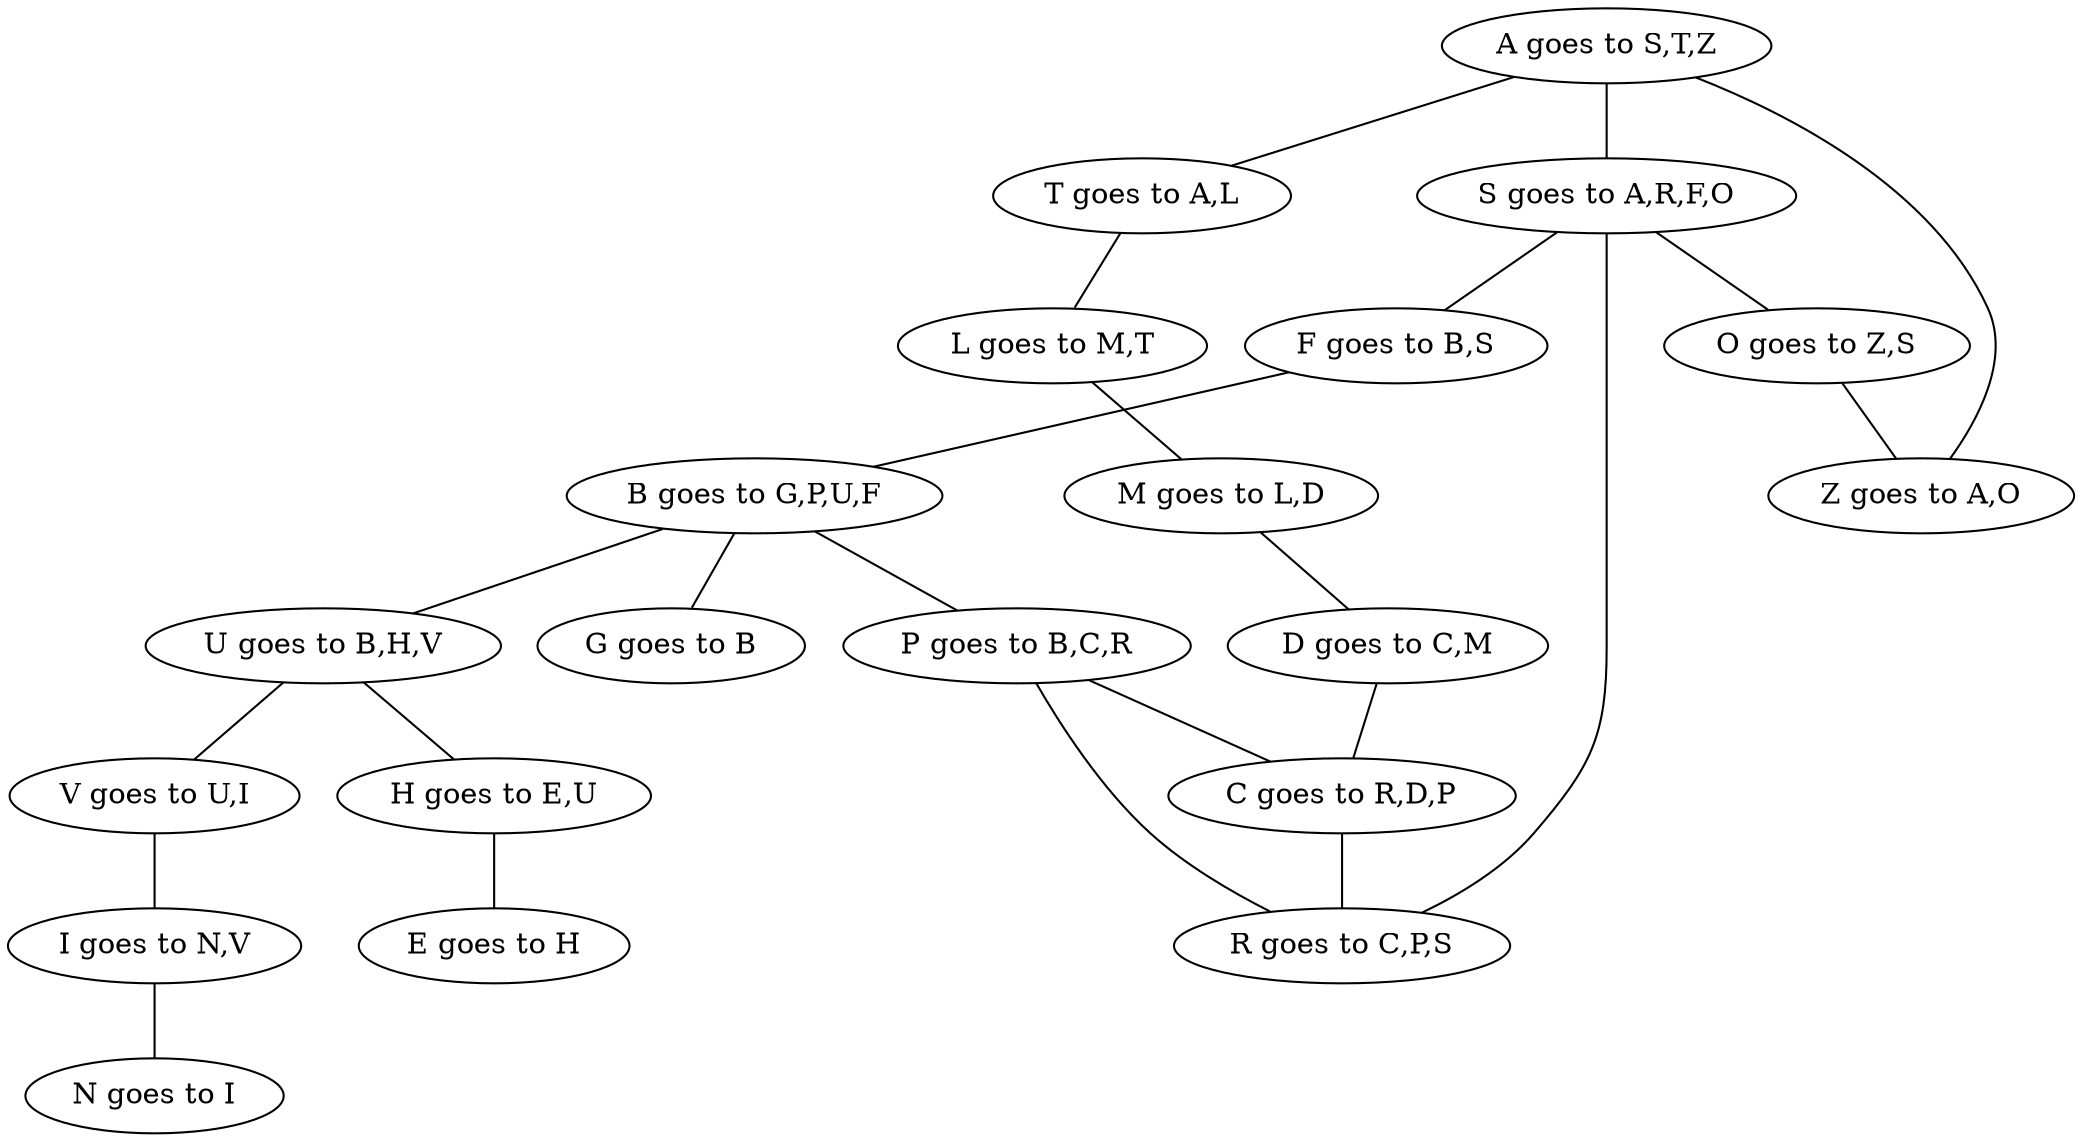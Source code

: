 # Generate image with:
#
#     neato -Tpng -o week6-graph.png week6-graph.dot

graph {
	graph [dpi=150]
	edge [len=1.8]

	A [label="A goes to S,T,Z"]
	B [label="B goes to G,P,U,F"]
	C [label="C goes to R,D,P"]
	D [label="D goes to C,M"]
	E [label="E goes to H"]
	F [label="F goes to B,S"]
	G [label="G goes to B"]
	H [label="H goes to E,U"]
	I [label="I goes to N,V"]
	L [label="L goes to M,T"]
	M [label="M goes to L,D"]
	N [label="N goes to I"]
	O [label="O goes to Z,S"]
	P [label="P goes to B,C,R"]
	R [label="R goes to C,P,S"]
	S [label="S goes to A,R,F,O"]
	T [label="T goes to A,L"]
	U [label="U goes to B,H,V"]
	V [label="V goes to U,I"]
	Z [label="Z goes to A,O"]

	A -- S
	A -- T
	A -- Z
	B -- G
	B -- P
	B -- U
	C -- R
	D -- C
	F -- B
	H -- E
	I -- N
	L -- M
	M -- D
	O -- Z
	P -- C
	R -- P
	R -- S
	S -- F
	S -- O
	T -- L
	U -- H
	U -- V
	V -- I
}